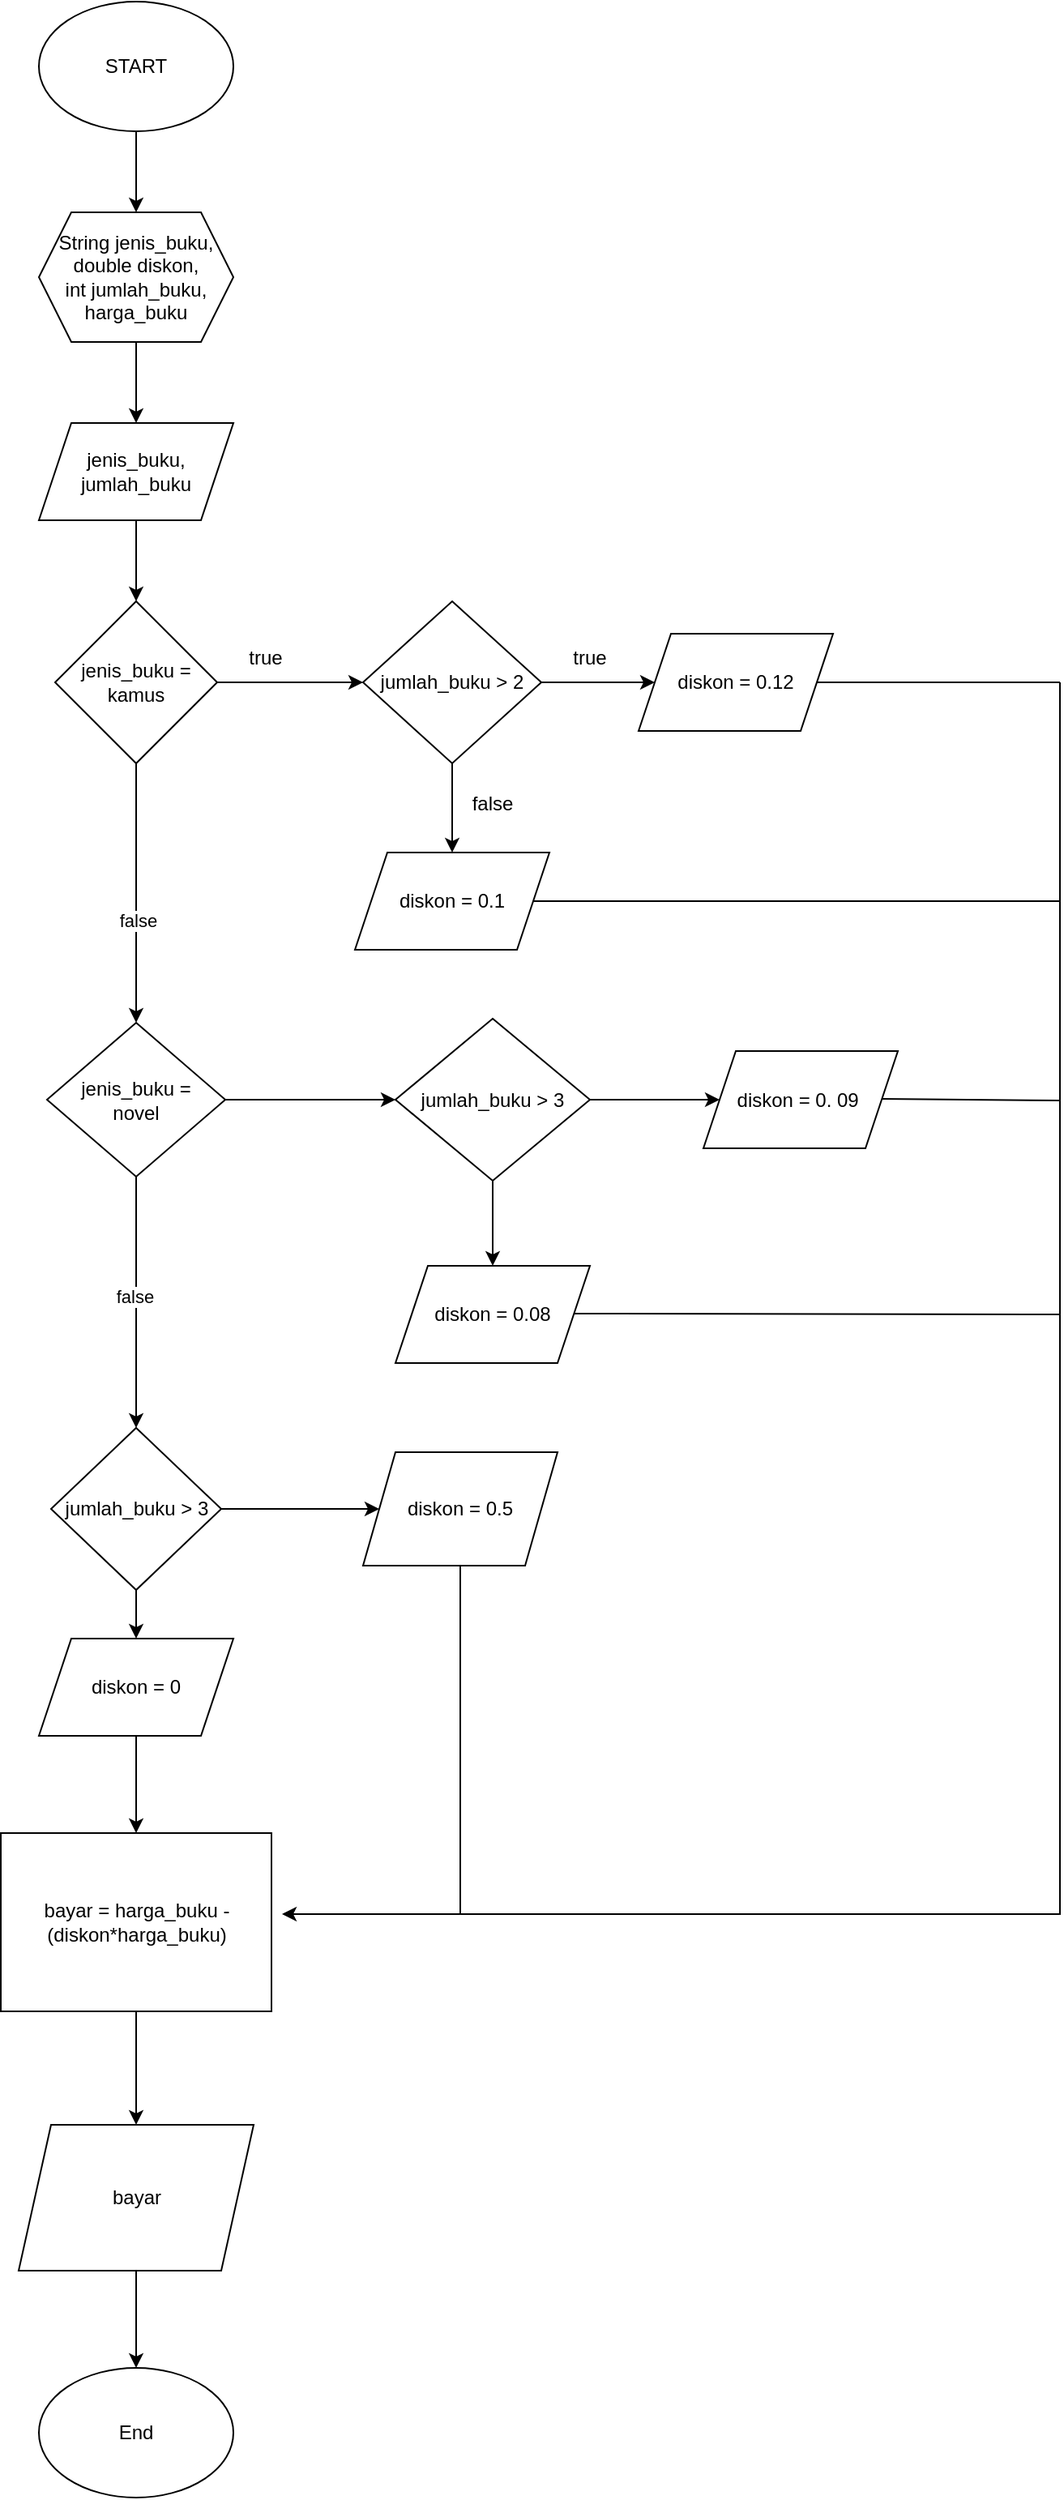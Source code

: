 <mxfile version="21.7.5" type="device">
  <diagram id="C5RBs43oDa-KdzZeNtuy" name="Page-1">
    <mxGraphModel dx="1203" dy="1308" grid="1" gridSize="10" guides="1" tooltips="1" connect="1" arrows="1" fold="1" page="1" pageScale="1" pageWidth="827" pageHeight="1169" math="0" shadow="0">
      <root>
        <mxCell id="WIyWlLk6GJQsqaUBKTNV-0" />
        <mxCell id="WIyWlLk6GJQsqaUBKTNV-1" parent="WIyWlLk6GJQsqaUBKTNV-0" />
        <mxCell id="iFLu1UaNGIwBAGXhtmNX-5" value="" style="edgeStyle=orthogonalEdgeStyle;rounded=0;orthogonalLoop=1;jettySize=auto;html=1;" edge="1" parent="WIyWlLk6GJQsqaUBKTNV-1" source="iFLu1UaNGIwBAGXhtmNX-0" target="iFLu1UaNGIwBAGXhtmNX-2">
          <mxGeometry relative="1" as="geometry" />
        </mxCell>
        <mxCell id="iFLu1UaNGIwBAGXhtmNX-0" value="START" style="ellipse;whiteSpace=wrap;html=1;" vertex="1" parent="WIyWlLk6GJQsqaUBKTNV-1">
          <mxGeometry x="250" y="60" width="120" height="80" as="geometry" />
        </mxCell>
        <mxCell id="iFLu1UaNGIwBAGXhtmNX-6" value="" style="edgeStyle=orthogonalEdgeStyle;rounded=0;orthogonalLoop=1;jettySize=auto;html=1;" edge="1" parent="WIyWlLk6GJQsqaUBKTNV-1" source="iFLu1UaNGIwBAGXhtmNX-2" target="iFLu1UaNGIwBAGXhtmNX-3">
          <mxGeometry relative="1" as="geometry" />
        </mxCell>
        <mxCell id="iFLu1UaNGIwBAGXhtmNX-2" value="String jenis_buku,&lt;br&gt;double diskon,&lt;br&gt;int jumlah_buku, harga_buku" style="shape=hexagon;perimeter=hexagonPerimeter2;whiteSpace=wrap;html=1;fixedSize=1;" vertex="1" parent="WIyWlLk6GJQsqaUBKTNV-1">
          <mxGeometry x="250" y="190" width="120" height="80" as="geometry" />
        </mxCell>
        <mxCell id="iFLu1UaNGIwBAGXhtmNX-7" value="" style="edgeStyle=orthogonalEdgeStyle;rounded=0;orthogonalLoop=1;jettySize=auto;html=1;" edge="1" parent="WIyWlLk6GJQsqaUBKTNV-1" source="iFLu1UaNGIwBAGXhtmNX-3" target="iFLu1UaNGIwBAGXhtmNX-4">
          <mxGeometry relative="1" as="geometry" />
        </mxCell>
        <mxCell id="iFLu1UaNGIwBAGXhtmNX-3" value="jenis_buku,&lt;br&gt;jumlah_buku" style="shape=parallelogram;perimeter=parallelogramPerimeter;whiteSpace=wrap;html=1;fixedSize=1;" vertex="1" parent="WIyWlLk6GJQsqaUBKTNV-1">
          <mxGeometry x="250" y="320" width="120" height="60" as="geometry" />
        </mxCell>
        <mxCell id="iFLu1UaNGIwBAGXhtmNX-10" value="" style="edgeStyle=orthogonalEdgeStyle;rounded=0;orthogonalLoop=1;jettySize=auto;html=1;" edge="1" parent="WIyWlLk6GJQsqaUBKTNV-1" source="iFLu1UaNGIwBAGXhtmNX-4" target="iFLu1UaNGIwBAGXhtmNX-9">
          <mxGeometry relative="1" as="geometry" />
        </mxCell>
        <mxCell id="iFLu1UaNGIwBAGXhtmNX-21" value="" style="edgeStyle=orthogonalEdgeStyle;rounded=0;orthogonalLoop=1;jettySize=auto;html=1;" edge="1" parent="WIyWlLk6GJQsqaUBKTNV-1" source="iFLu1UaNGIwBAGXhtmNX-4" target="iFLu1UaNGIwBAGXhtmNX-20">
          <mxGeometry relative="1" as="geometry" />
        </mxCell>
        <mxCell id="iFLu1UaNGIwBAGXhtmNX-31" value="false" style="edgeLabel;html=1;align=center;verticalAlign=middle;resizable=0;points=[];" vertex="1" connectable="0" parent="iFLu1UaNGIwBAGXhtmNX-21">
          <mxGeometry x="0.212" y="1" relative="1" as="geometry">
            <mxPoint as="offset" />
          </mxGeometry>
        </mxCell>
        <mxCell id="iFLu1UaNGIwBAGXhtmNX-4" value="jenis_buku = kamus" style="rhombus;whiteSpace=wrap;html=1;" vertex="1" parent="WIyWlLk6GJQsqaUBKTNV-1">
          <mxGeometry x="260" y="430" width="100" height="100" as="geometry" />
        </mxCell>
        <mxCell id="iFLu1UaNGIwBAGXhtmNX-12" value="" style="edgeStyle=orthogonalEdgeStyle;rounded=0;orthogonalLoop=1;jettySize=auto;html=1;" edge="1" parent="WIyWlLk6GJQsqaUBKTNV-1" source="iFLu1UaNGIwBAGXhtmNX-9" target="iFLu1UaNGIwBAGXhtmNX-11">
          <mxGeometry relative="1" as="geometry" />
        </mxCell>
        <mxCell id="iFLu1UaNGIwBAGXhtmNX-14" value="" style="edgeStyle=orthogonalEdgeStyle;rounded=0;orthogonalLoop=1;jettySize=auto;html=1;" edge="1" parent="WIyWlLk6GJQsqaUBKTNV-1" source="iFLu1UaNGIwBAGXhtmNX-9" target="iFLu1UaNGIwBAGXhtmNX-13">
          <mxGeometry relative="1" as="geometry" />
        </mxCell>
        <mxCell id="iFLu1UaNGIwBAGXhtmNX-9" value="jumlah_buku &amp;gt; 2" style="rhombus;whiteSpace=wrap;html=1;" vertex="1" parent="WIyWlLk6GJQsqaUBKTNV-1">
          <mxGeometry x="450" y="430" width="110" height="100" as="geometry" />
        </mxCell>
        <mxCell id="iFLu1UaNGIwBAGXhtmNX-11" value="diskon = 0.12" style="shape=parallelogram;perimeter=parallelogramPerimeter;whiteSpace=wrap;html=1;fixedSize=1;" vertex="1" parent="WIyWlLk6GJQsqaUBKTNV-1">
          <mxGeometry x="620" y="450" width="120" height="60" as="geometry" />
        </mxCell>
        <mxCell id="iFLu1UaNGIwBAGXhtmNX-13" value="diskon = 0.1" style="shape=parallelogram;perimeter=parallelogramPerimeter;whiteSpace=wrap;html=1;fixedSize=1;" vertex="1" parent="WIyWlLk6GJQsqaUBKTNV-1">
          <mxGeometry x="445" y="585" width="120" height="60" as="geometry" />
        </mxCell>
        <mxCell id="iFLu1UaNGIwBAGXhtmNX-15" value="true" style="text;html=1;strokeColor=none;fillColor=none;align=center;verticalAlign=middle;whiteSpace=wrap;rounded=0;" vertex="1" parent="WIyWlLk6GJQsqaUBKTNV-1">
          <mxGeometry x="360" y="450" width="60" height="30" as="geometry" />
        </mxCell>
        <mxCell id="iFLu1UaNGIwBAGXhtmNX-18" value="true" style="text;html=1;strokeColor=none;fillColor=none;align=center;verticalAlign=middle;whiteSpace=wrap;rounded=0;" vertex="1" parent="WIyWlLk6GJQsqaUBKTNV-1">
          <mxGeometry x="560" y="450" width="60" height="30" as="geometry" />
        </mxCell>
        <mxCell id="iFLu1UaNGIwBAGXhtmNX-19" value="false" style="text;html=1;strokeColor=none;fillColor=none;align=center;verticalAlign=middle;whiteSpace=wrap;rounded=0;" vertex="1" parent="WIyWlLk6GJQsqaUBKTNV-1">
          <mxGeometry x="500" y="540" width="60" height="30" as="geometry" />
        </mxCell>
        <mxCell id="iFLu1UaNGIwBAGXhtmNX-24" value="" style="edgeStyle=orthogonalEdgeStyle;rounded=0;orthogonalLoop=1;jettySize=auto;html=1;" edge="1" parent="WIyWlLk6GJQsqaUBKTNV-1" source="iFLu1UaNGIwBAGXhtmNX-20" target="iFLu1UaNGIwBAGXhtmNX-22">
          <mxGeometry relative="1" as="geometry" />
        </mxCell>
        <mxCell id="iFLu1UaNGIwBAGXhtmNX-29" value="" style="edgeStyle=orthogonalEdgeStyle;rounded=0;orthogonalLoop=1;jettySize=auto;html=1;" edge="1" parent="WIyWlLk6GJQsqaUBKTNV-1" source="iFLu1UaNGIwBAGXhtmNX-20" target="iFLu1UaNGIwBAGXhtmNX-28">
          <mxGeometry relative="1" as="geometry" />
        </mxCell>
        <mxCell id="iFLu1UaNGIwBAGXhtmNX-32" value="false" style="edgeLabel;html=1;align=center;verticalAlign=middle;resizable=0;points=[];" vertex="1" connectable="0" parent="iFLu1UaNGIwBAGXhtmNX-29">
          <mxGeometry x="-0.045" y="-1" relative="1" as="geometry">
            <mxPoint as="offset" />
          </mxGeometry>
        </mxCell>
        <mxCell id="iFLu1UaNGIwBAGXhtmNX-20" value="jenis_buku = &lt;br&gt;novel" style="rhombus;whiteSpace=wrap;html=1;" vertex="1" parent="WIyWlLk6GJQsqaUBKTNV-1">
          <mxGeometry x="255" y="690" width="110" height="95" as="geometry" />
        </mxCell>
        <mxCell id="iFLu1UaNGIwBAGXhtmNX-25" value="" style="edgeStyle=orthogonalEdgeStyle;rounded=0;orthogonalLoop=1;jettySize=auto;html=1;" edge="1" parent="WIyWlLk6GJQsqaUBKTNV-1" source="iFLu1UaNGIwBAGXhtmNX-22" target="iFLu1UaNGIwBAGXhtmNX-23">
          <mxGeometry relative="1" as="geometry" />
        </mxCell>
        <mxCell id="iFLu1UaNGIwBAGXhtmNX-27" value="" style="edgeStyle=orthogonalEdgeStyle;rounded=0;orthogonalLoop=1;jettySize=auto;html=1;" edge="1" parent="WIyWlLk6GJQsqaUBKTNV-1" source="iFLu1UaNGIwBAGXhtmNX-22" target="iFLu1UaNGIwBAGXhtmNX-26">
          <mxGeometry relative="1" as="geometry" />
        </mxCell>
        <mxCell id="iFLu1UaNGIwBAGXhtmNX-22" value="jumlah_buku &amp;gt; 3" style="rhombus;whiteSpace=wrap;html=1;" vertex="1" parent="WIyWlLk6GJQsqaUBKTNV-1">
          <mxGeometry x="470" y="687.5" width="120" height="100" as="geometry" />
        </mxCell>
        <mxCell id="iFLu1UaNGIwBAGXhtmNX-23" value="diskon = 0. 09&amp;nbsp;" style="shape=parallelogram;perimeter=parallelogramPerimeter;whiteSpace=wrap;html=1;fixedSize=1;" vertex="1" parent="WIyWlLk6GJQsqaUBKTNV-1">
          <mxGeometry x="660" y="707.5" width="120" height="60" as="geometry" />
        </mxCell>
        <mxCell id="iFLu1UaNGIwBAGXhtmNX-26" value="diskon = 0.08" style="shape=parallelogram;perimeter=parallelogramPerimeter;whiteSpace=wrap;html=1;fixedSize=1;" vertex="1" parent="WIyWlLk6GJQsqaUBKTNV-1">
          <mxGeometry x="470" y="840" width="120" height="60" as="geometry" />
        </mxCell>
        <mxCell id="iFLu1UaNGIwBAGXhtmNX-33" value="" style="edgeStyle=orthogonalEdgeStyle;rounded=0;orthogonalLoop=1;jettySize=auto;html=1;" edge="1" parent="WIyWlLk6GJQsqaUBKTNV-1" source="iFLu1UaNGIwBAGXhtmNX-28" target="iFLu1UaNGIwBAGXhtmNX-30">
          <mxGeometry relative="1" as="geometry" />
        </mxCell>
        <mxCell id="iFLu1UaNGIwBAGXhtmNX-36" value="" style="edgeStyle=orthogonalEdgeStyle;rounded=0;orthogonalLoop=1;jettySize=auto;html=1;" edge="1" parent="WIyWlLk6GJQsqaUBKTNV-1" source="iFLu1UaNGIwBAGXhtmNX-28" target="iFLu1UaNGIwBAGXhtmNX-35">
          <mxGeometry relative="1" as="geometry" />
        </mxCell>
        <mxCell id="iFLu1UaNGIwBAGXhtmNX-28" value="jumlah_buku &amp;gt; 3" style="rhombus;whiteSpace=wrap;html=1;" vertex="1" parent="WIyWlLk6GJQsqaUBKTNV-1">
          <mxGeometry x="257.5" y="940" width="105" height="100" as="geometry" />
        </mxCell>
        <mxCell id="iFLu1UaNGIwBAGXhtmNX-30" value="diskon = 0.5" style="shape=parallelogram;perimeter=parallelogramPerimeter;whiteSpace=wrap;html=1;fixedSize=1;" vertex="1" parent="WIyWlLk6GJQsqaUBKTNV-1">
          <mxGeometry x="450" y="955" width="120" height="70" as="geometry" />
        </mxCell>
        <mxCell id="iFLu1UaNGIwBAGXhtmNX-37" value="" style="edgeStyle=orthogonalEdgeStyle;rounded=0;orthogonalLoop=1;jettySize=auto;html=1;" edge="1" parent="WIyWlLk6GJQsqaUBKTNV-1" source="iFLu1UaNGIwBAGXhtmNX-35">
          <mxGeometry relative="1" as="geometry">
            <mxPoint x="310" y="1190" as="targetPoint" />
          </mxGeometry>
        </mxCell>
        <mxCell id="iFLu1UaNGIwBAGXhtmNX-35" value="diskon = 0" style="shape=parallelogram;perimeter=parallelogramPerimeter;whiteSpace=wrap;html=1;fixedSize=1;" vertex="1" parent="WIyWlLk6GJQsqaUBKTNV-1">
          <mxGeometry x="250" y="1070" width="120" height="60" as="geometry" />
        </mxCell>
        <mxCell id="iFLu1UaNGIwBAGXhtmNX-40" value="" style="edgeStyle=orthogonalEdgeStyle;rounded=0;orthogonalLoop=1;jettySize=auto;html=1;" edge="1" parent="WIyWlLk6GJQsqaUBKTNV-1" source="iFLu1UaNGIwBAGXhtmNX-38" target="iFLu1UaNGIwBAGXhtmNX-39">
          <mxGeometry relative="1" as="geometry" />
        </mxCell>
        <mxCell id="iFLu1UaNGIwBAGXhtmNX-38" value="bayar = harga_buku - (diskon*harga_buku)" style="shape=parallelogram;perimeter=parallelogramPerimeter;whiteSpace=wrap;html=1;fixedSize=1;size=-46.5;" vertex="1" parent="WIyWlLk6GJQsqaUBKTNV-1">
          <mxGeometry x="226.5" y="1190" width="167" height="110" as="geometry" />
        </mxCell>
        <mxCell id="iFLu1UaNGIwBAGXhtmNX-42" value="" style="edgeStyle=orthogonalEdgeStyle;rounded=0;orthogonalLoop=1;jettySize=auto;html=1;" edge="1" parent="WIyWlLk6GJQsqaUBKTNV-1" source="iFLu1UaNGIwBAGXhtmNX-39" target="iFLu1UaNGIwBAGXhtmNX-41">
          <mxGeometry relative="1" as="geometry" />
        </mxCell>
        <mxCell id="iFLu1UaNGIwBAGXhtmNX-39" value="bayar" style="shape=parallelogram;perimeter=parallelogramPerimeter;whiteSpace=wrap;html=1;fixedSize=1;" vertex="1" parent="WIyWlLk6GJQsqaUBKTNV-1">
          <mxGeometry x="237.5" y="1370" width="145" height="90" as="geometry" />
        </mxCell>
        <mxCell id="iFLu1UaNGIwBAGXhtmNX-41" value="End" style="ellipse;whiteSpace=wrap;html=1;" vertex="1" parent="WIyWlLk6GJQsqaUBKTNV-1">
          <mxGeometry x="250" y="1520" width="120" height="80" as="geometry" />
        </mxCell>
        <mxCell id="iFLu1UaNGIwBAGXhtmNX-43" value="" style="endArrow=classic;html=1;rounded=0;exitX=0.5;exitY=1;exitDx=0;exitDy=0;" edge="1" parent="WIyWlLk6GJQsqaUBKTNV-1" source="iFLu1UaNGIwBAGXhtmNX-30">
          <mxGeometry width="50" height="50" relative="1" as="geometry">
            <mxPoint x="510" y="1030" as="sourcePoint" />
            <mxPoint x="400" y="1240" as="targetPoint" />
            <Array as="points">
              <mxPoint x="510" y="1240" />
            </Array>
          </mxGeometry>
        </mxCell>
        <mxCell id="iFLu1UaNGIwBAGXhtmNX-46" value="" style="endArrow=none;html=1;rounded=0;exitX=1;exitY=0.5;exitDx=0;exitDy=0;" edge="1" parent="WIyWlLk6GJQsqaUBKTNV-1" source="iFLu1UaNGIwBAGXhtmNX-13">
          <mxGeometry width="50" height="50" relative="1" as="geometry">
            <mxPoint x="560" y="620" as="sourcePoint" />
            <mxPoint x="880" y="615" as="targetPoint" />
          </mxGeometry>
        </mxCell>
        <mxCell id="iFLu1UaNGIwBAGXhtmNX-47" value="" style="endArrow=none;html=1;rounded=0;exitX=1;exitY=0.5;exitDx=0;exitDy=0;" edge="1" parent="WIyWlLk6GJQsqaUBKTNV-1">
          <mxGeometry width="50" height="50" relative="1" as="geometry">
            <mxPoint x="730" y="480" as="sourcePoint" />
            <mxPoint x="880" y="480" as="targetPoint" />
          </mxGeometry>
        </mxCell>
        <mxCell id="iFLu1UaNGIwBAGXhtmNX-48" value="" style="endArrow=none;html=1;rounded=0;exitX=1;exitY=0.5;exitDx=0;exitDy=0;" edge="1" parent="WIyWlLk6GJQsqaUBKTNV-1">
          <mxGeometry width="50" height="50" relative="1" as="geometry">
            <mxPoint x="580" y="869.5" as="sourcePoint" />
            <mxPoint x="880" y="870" as="targetPoint" />
          </mxGeometry>
        </mxCell>
        <mxCell id="iFLu1UaNGIwBAGXhtmNX-49" value="" style="endArrow=none;html=1;rounded=0;exitX=1;exitY=0.5;exitDx=0;exitDy=0;" edge="1" parent="WIyWlLk6GJQsqaUBKTNV-1">
          <mxGeometry width="50" height="50" relative="1" as="geometry">
            <mxPoint x="770" y="737" as="sourcePoint" />
            <mxPoint x="880" y="738" as="targetPoint" />
          </mxGeometry>
        </mxCell>
        <mxCell id="iFLu1UaNGIwBAGXhtmNX-51" value="" style="endArrow=none;html=1;rounded=0;" edge="1" parent="WIyWlLk6GJQsqaUBKTNV-1">
          <mxGeometry width="50" height="50" relative="1" as="geometry">
            <mxPoint x="510" y="1240" as="sourcePoint" />
            <mxPoint x="880" y="480" as="targetPoint" />
            <Array as="points">
              <mxPoint x="880" y="1240" />
            </Array>
          </mxGeometry>
        </mxCell>
      </root>
    </mxGraphModel>
  </diagram>
</mxfile>

